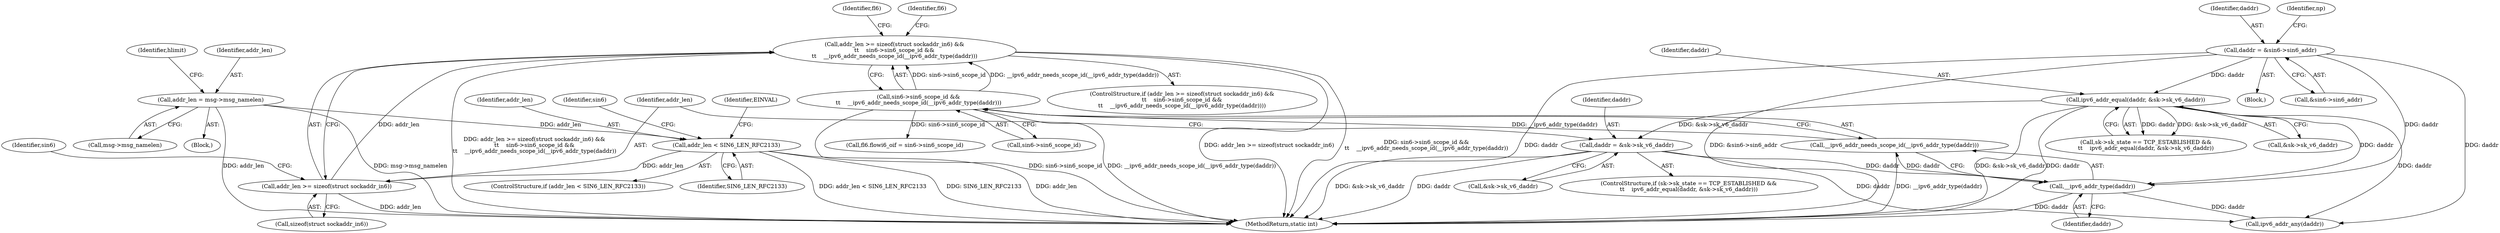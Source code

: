 digraph "0_linux_45f6fad84cc305103b28d73482b344d7f5b76f39_13@API" {
"1000314" [label="(Call,addr_len >= sizeof(struct sockaddr_in6) &&\n\t\t    sin6->sin6_scope_id &&\n\t\t    __ipv6_addr_needs_scope_id(__ipv6_addr_type(daddr)))"];
"1000315" [label="(Call,addr_len >= sizeof(struct sockaddr_in6))"];
"1000204" [label="(Call,addr_len < SIN6_LEN_RFC2133)"];
"1000149" [label="(Call,addr_len = msg->msg_namelen)"];
"1000319" [label="(Call,sin6->sin6_scope_id &&\n\t\t    __ipv6_addr_needs_scope_id(__ipv6_addr_type(daddr)))"];
"1000323" [label="(Call,__ipv6_addr_needs_scope_id(__ipv6_addr_type(daddr)))"];
"1000324" [label="(Call,__ipv6_addr_type(daddr))"];
"1000254" [label="(Call,daddr = &sin6->sin6_addr)"];
"1000301" [label="(Call,ipv6_addr_equal(daddr, &sk->sk_v6_daddr))"];
"1000307" [label="(Call,daddr = &sk->sk_v6_daddr)"];
"1000309" [label="(Call,&sk->sk_v6_daddr)"];
"1000323" [label="(Call,__ipv6_addr_needs_scope_id(__ipv6_addr_type(daddr)))"];
"1000314" [label="(Call,addr_len >= sizeof(struct sockaddr_in6) &&\n\t\t    sin6->sin6_scope_id &&\n\t\t    __ipv6_addr_needs_scope_id(__ipv6_addr_type(daddr)))"];
"1000365" [label="(Identifier,fl6)"];
"1000321" [label="(Identifier,sin6)"];
"1000317" [label="(Call,sizeof(struct sockaddr_in6))"];
"1000110" [label="(Block,)"];
"1000256" [label="(Call,&sin6->sin6_addr)"];
"1000203" [label="(ControlStructure,if (addr_len < SIN6_LEN_RFC2133))"];
"1000213" [label="(Identifier,sin6)"];
"1000324" [label="(Call,__ipv6_addr_type(daddr))"];
"1000156" [label="(Identifier,hlimit)"];
"1000325" [label="(Identifier,daddr)"];
"1000328" [label="(Identifier,fl6)"];
"1000255" [label="(Identifier,daddr)"];
"1000202" [label="(Block,)"];
"1000149" [label="(Call,addr_len = msg->msg_namelen)"];
"1000319" [label="(Call,sin6->sin6_scope_id &&\n\t\t    __ipv6_addr_needs_scope_id(__ipv6_addr_type(daddr)))"];
"1000206" [label="(Identifier,SIN6_LEN_RFC2133)"];
"1000294" [label="(ControlStructure,if (sk->sk_state == TCP_ESTABLISHED &&\n\t\t    ipv6_addr_equal(daddr, &sk->sk_v6_daddr)))"];
"1000209" [label="(Identifier,EINVAL)"];
"1000315" [label="(Call,addr_len >= sizeof(struct sockaddr_in6))"];
"1000262" [label="(Identifier,np)"];
"1000295" [label="(Call,sk->sk_state == TCP_ESTABLISHED &&\n\t\t    ipv6_addr_equal(daddr, &sk->sk_v6_daddr))"];
"1000508" [label="(Call,ipv6_addr_any(daddr))"];
"1000326" [label="(Call,fl6.flowi6_oif = sin6->sin6_scope_id)"];
"1000302" [label="(Identifier,daddr)"];
"1000301" [label="(Call,ipv6_addr_equal(daddr, &sk->sk_v6_daddr))"];
"1000303" [label="(Call,&sk->sk_v6_daddr)"];
"1000307" [label="(Call,daddr = &sk->sk_v6_daddr)"];
"1000313" [label="(ControlStructure,if (addr_len >= sizeof(struct sockaddr_in6) &&\n\t\t    sin6->sin6_scope_id &&\n\t\t    __ipv6_addr_needs_scope_id(__ipv6_addr_type(daddr))))"];
"1000151" [label="(Call,msg->msg_namelen)"];
"1000205" [label="(Identifier,addr_len)"];
"1000747" [label="(MethodReturn,static int)"];
"1000320" [label="(Call,sin6->sin6_scope_id)"];
"1000316" [label="(Identifier,addr_len)"];
"1000308" [label="(Identifier,daddr)"];
"1000204" [label="(Call,addr_len < SIN6_LEN_RFC2133)"];
"1000150" [label="(Identifier,addr_len)"];
"1000254" [label="(Call,daddr = &sin6->sin6_addr)"];
"1000314" -> "1000313"  [label="AST: "];
"1000314" -> "1000315"  [label="CFG: "];
"1000314" -> "1000319"  [label="CFG: "];
"1000315" -> "1000314"  [label="AST: "];
"1000319" -> "1000314"  [label="AST: "];
"1000328" -> "1000314"  [label="CFG: "];
"1000365" -> "1000314"  [label="CFG: "];
"1000314" -> "1000747"  [label="DDG: addr_len >= sizeof(struct sockaddr_in6)"];
"1000314" -> "1000747"  [label="DDG: sin6->sin6_scope_id &&\n\t\t    __ipv6_addr_needs_scope_id(__ipv6_addr_type(daddr))"];
"1000314" -> "1000747"  [label="DDG: addr_len >= sizeof(struct sockaddr_in6) &&\n\t\t    sin6->sin6_scope_id &&\n\t\t    __ipv6_addr_needs_scope_id(__ipv6_addr_type(daddr))"];
"1000315" -> "1000314"  [label="DDG: addr_len"];
"1000319" -> "1000314"  [label="DDG: sin6->sin6_scope_id"];
"1000319" -> "1000314"  [label="DDG: __ipv6_addr_needs_scope_id(__ipv6_addr_type(daddr))"];
"1000315" -> "1000317"  [label="CFG: "];
"1000316" -> "1000315"  [label="AST: "];
"1000317" -> "1000315"  [label="AST: "];
"1000321" -> "1000315"  [label="CFG: "];
"1000315" -> "1000747"  [label="DDG: addr_len"];
"1000204" -> "1000315"  [label="DDG: addr_len"];
"1000204" -> "1000203"  [label="AST: "];
"1000204" -> "1000206"  [label="CFG: "];
"1000205" -> "1000204"  [label="AST: "];
"1000206" -> "1000204"  [label="AST: "];
"1000209" -> "1000204"  [label="CFG: "];
"1000213" -> "1000204"  [label="CFG: "];
"1000204" -> "1000747"  [label="DDG: SIN6_LEN_RFC2133"];
"1000204" -> "1000747"  [label="DDG: addr_len"];
"1000204" -> "1000747"  [label="DDG: addr_len < SIN6_LEN_RFC2133"];
"1000149" -> "1000204"  [label="DDG: addr_len"];
"1000149" -> "1000110"  [label="AST: "];
"1000149" -> "1000151"  [label="CFG: "];
"1000150" -> "1000149"  [label="AST: "];
"1000151" -> "1000149"  [label="AST: "];
"1000156" -> "1000149"  [label="CFG: "];
"1000149" -> "1000747"  [label="DDG: msg->msg_namelen"];
"1000149" -> "1000747"  [label="DDG: addr_len"];
"1000319" -> "1000320"  [label="CFG: "];
"1000319" -> "1000323"  [label="CFG: "];
"1000320" -> "1000319"  [label="AST: "];
"1000323" -> "1000319"  [label="AST: "];
"1000319" -> "1000747"  [label="DDG: __ipv6_addr_needs_scope_id(__ipv6_addr_type(daddr))"];
"1000319" -> "1000747"  [label="DDG: sin6->sin6_scope_id"];
"1000323" -> "1000319"  [label="DDG: __ipv6_addr_type(daddr)"];
"1000319" -> "1000326"  [label="DDG: sin6->sin6_scope_id"];
"1000323" -> "1000324"  [label="CFG: "];
"1000324" -> "1000323"  [label="AST: "];
"1000323" -> "1000747"  [label="DDG: __ipv6_addr_type(daddr)"];
"1000324" -> "1000323"  [label="DDG: daddr"];
"1000324" -> "1000325"  [label="CFG: "];
"1000325" -> "1000324"  [label="AST: "];
"1000324" -> "1000747"  [label="DDG: daddr"];
"1000254" -> "1000324"  [label="DDG: daddr"];
"1000301" -> "1000324"  [label="DDG: daddr"];
"1000307" -> "1000324"  [label="DDG: daddr"];
"1000324" -> "1000508"  [label="DDG: daddr"];
"1000254" -> "1000202"  [label="AST: "];
"1000254" -> "1000256"  [label="CFG: "];
"1000255" -> "1000254"  [label="AST: "];
"1000256" -> "1000254"  [label="AST: "];
"1000262" -> "1000254"  [label="CFG: "];
"1000254" -> "1000747"  [label="DDG: daddr"];
"1000254" -> "1000747"  [label="DDG: &sin6->sin6_addr"];
"1000254" -> "1000301"  [label="DDG: daddr"];
"1000254" -> "1000508"  [label="DDG: daddr"];
"1000301" -> "1000295"  [label="AST: "];
"1000301" -> "1000303"  [label="CFG: "];
"1000302" -> "1000301"  [label="AST: "];
"1000303" -> "1000301"  [label="AST: "];
"1000295" -> "1000301"  [label="CFG: "];
"1000301" -> "1000747"  [label="DDG: &sk->sk_v6_daddr"];
"1000301" -> "1000747"  [label="DDG: daddr"];
"1000301" -> "1000295"  [label="DDG: daddr"];
"1000301" -> "1000295"  [label="DDG: &sk->sk_v6_daddr"];
"1000301" -> "1000307"  [label="DDG: &sk->sk_v6_daddr"];
"1000301" -> "1000508"  [label="DDG: daddr"];
"1000307" -> "1000294"  [label="AST: "];
"1000307" -> "1000309"  [label="CFG: "];
"1000308" -> "1000307"  [label="AST: "];
"1000309" -> "1000307"  [label="AST: "];
"1000316" -> "1000307"  [label="CFG: "];
"1000307" -> "1000747"  [label="DDG: &sk->sk_v6_daddr"];
"1000307" -> "1000747"  [label="DDG: daddr"];
"1000307" -> "1000508"  [label="DDG: daddr"];
}
